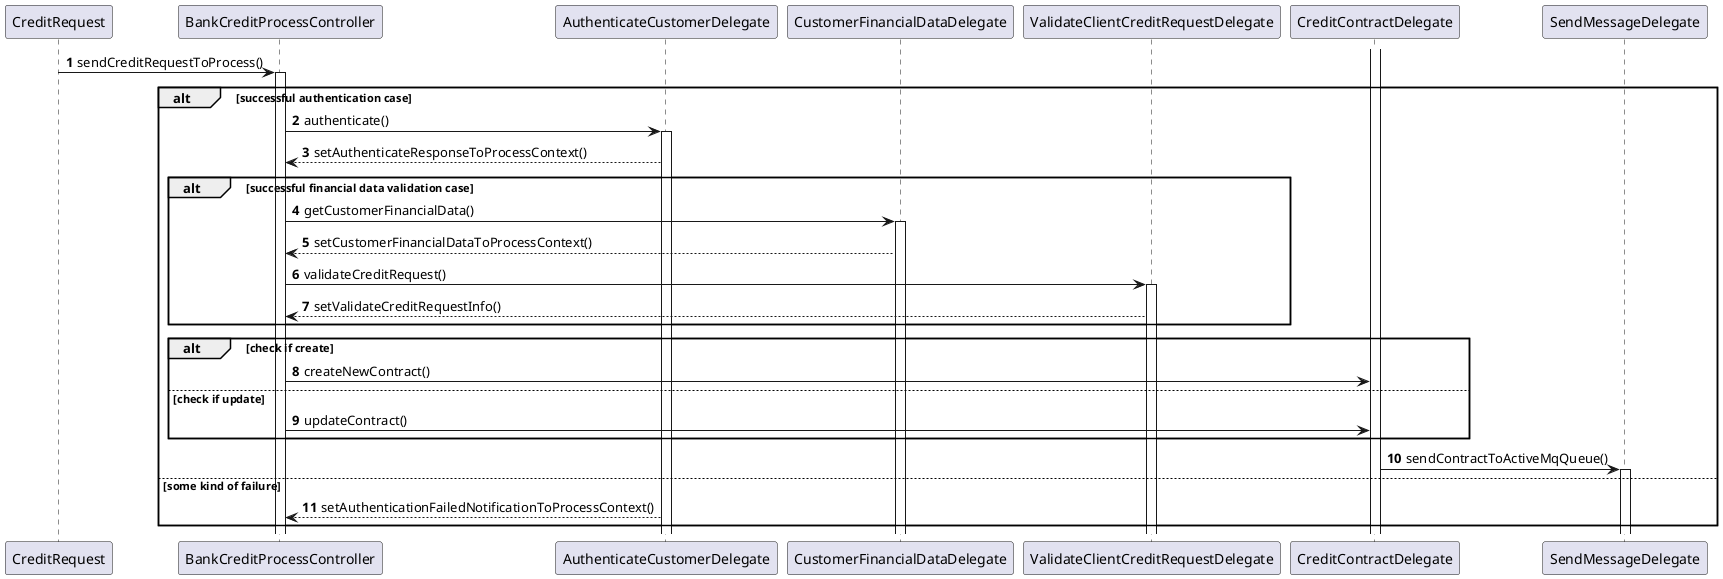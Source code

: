 @startuml
'https://plantuml.com/sequence-diagram

autonumber
CreditRequest -> BankCreditProcessController: sendCreditRequestToProcess()
activate BankCreditProcessController
alt successful authentication case
BankCreditProcessController -> AuthenticateCustomerDelegate: authenticate()
activate AuthenticateCustomerDelegate
BankCreditProcessController <-- AuthenticateCustomerDelegate: setAuthenticateResponseToProcessContext()
    alt successful financial data validation case
        BankCreditProcessController -> CustomerFinancialDataDelegate: getCustomerFinancialData()
        activate CustomerFinancialDataDelegate
        BankCreditProcessController <-- CustomerFinancialDataDelegate: setCustomerFinancialDataToProcessContext()
        BankCreditProcessController -> ValidateClientCreditRequestDelegate: validateCreditRequest()
        activate ValidateClientCreditRequestDelegate
        BankCreditProcessController <-- ValidateClientCreditRequestDelegate: setValidateCreditRequestInfo()
    end
    alt check if create
        BankCreditProcessController -> CreditContractDelegate: createNewContract()
    else check if update
        BankCreditProcessController -> CreditContractDelegate: updateContract()
    end
    activate CreditContractDelegate
CreditContractDelegate -> SendMessageDelegate: sendContractToActiveMqQueue()
activate SendMessageDelegate
else some kind of failure
BankCreditProcessController <-- AuthenticateCustomerDelegate: setAuthenticationFailedNotificationToProcessContext()
end

@enduml
